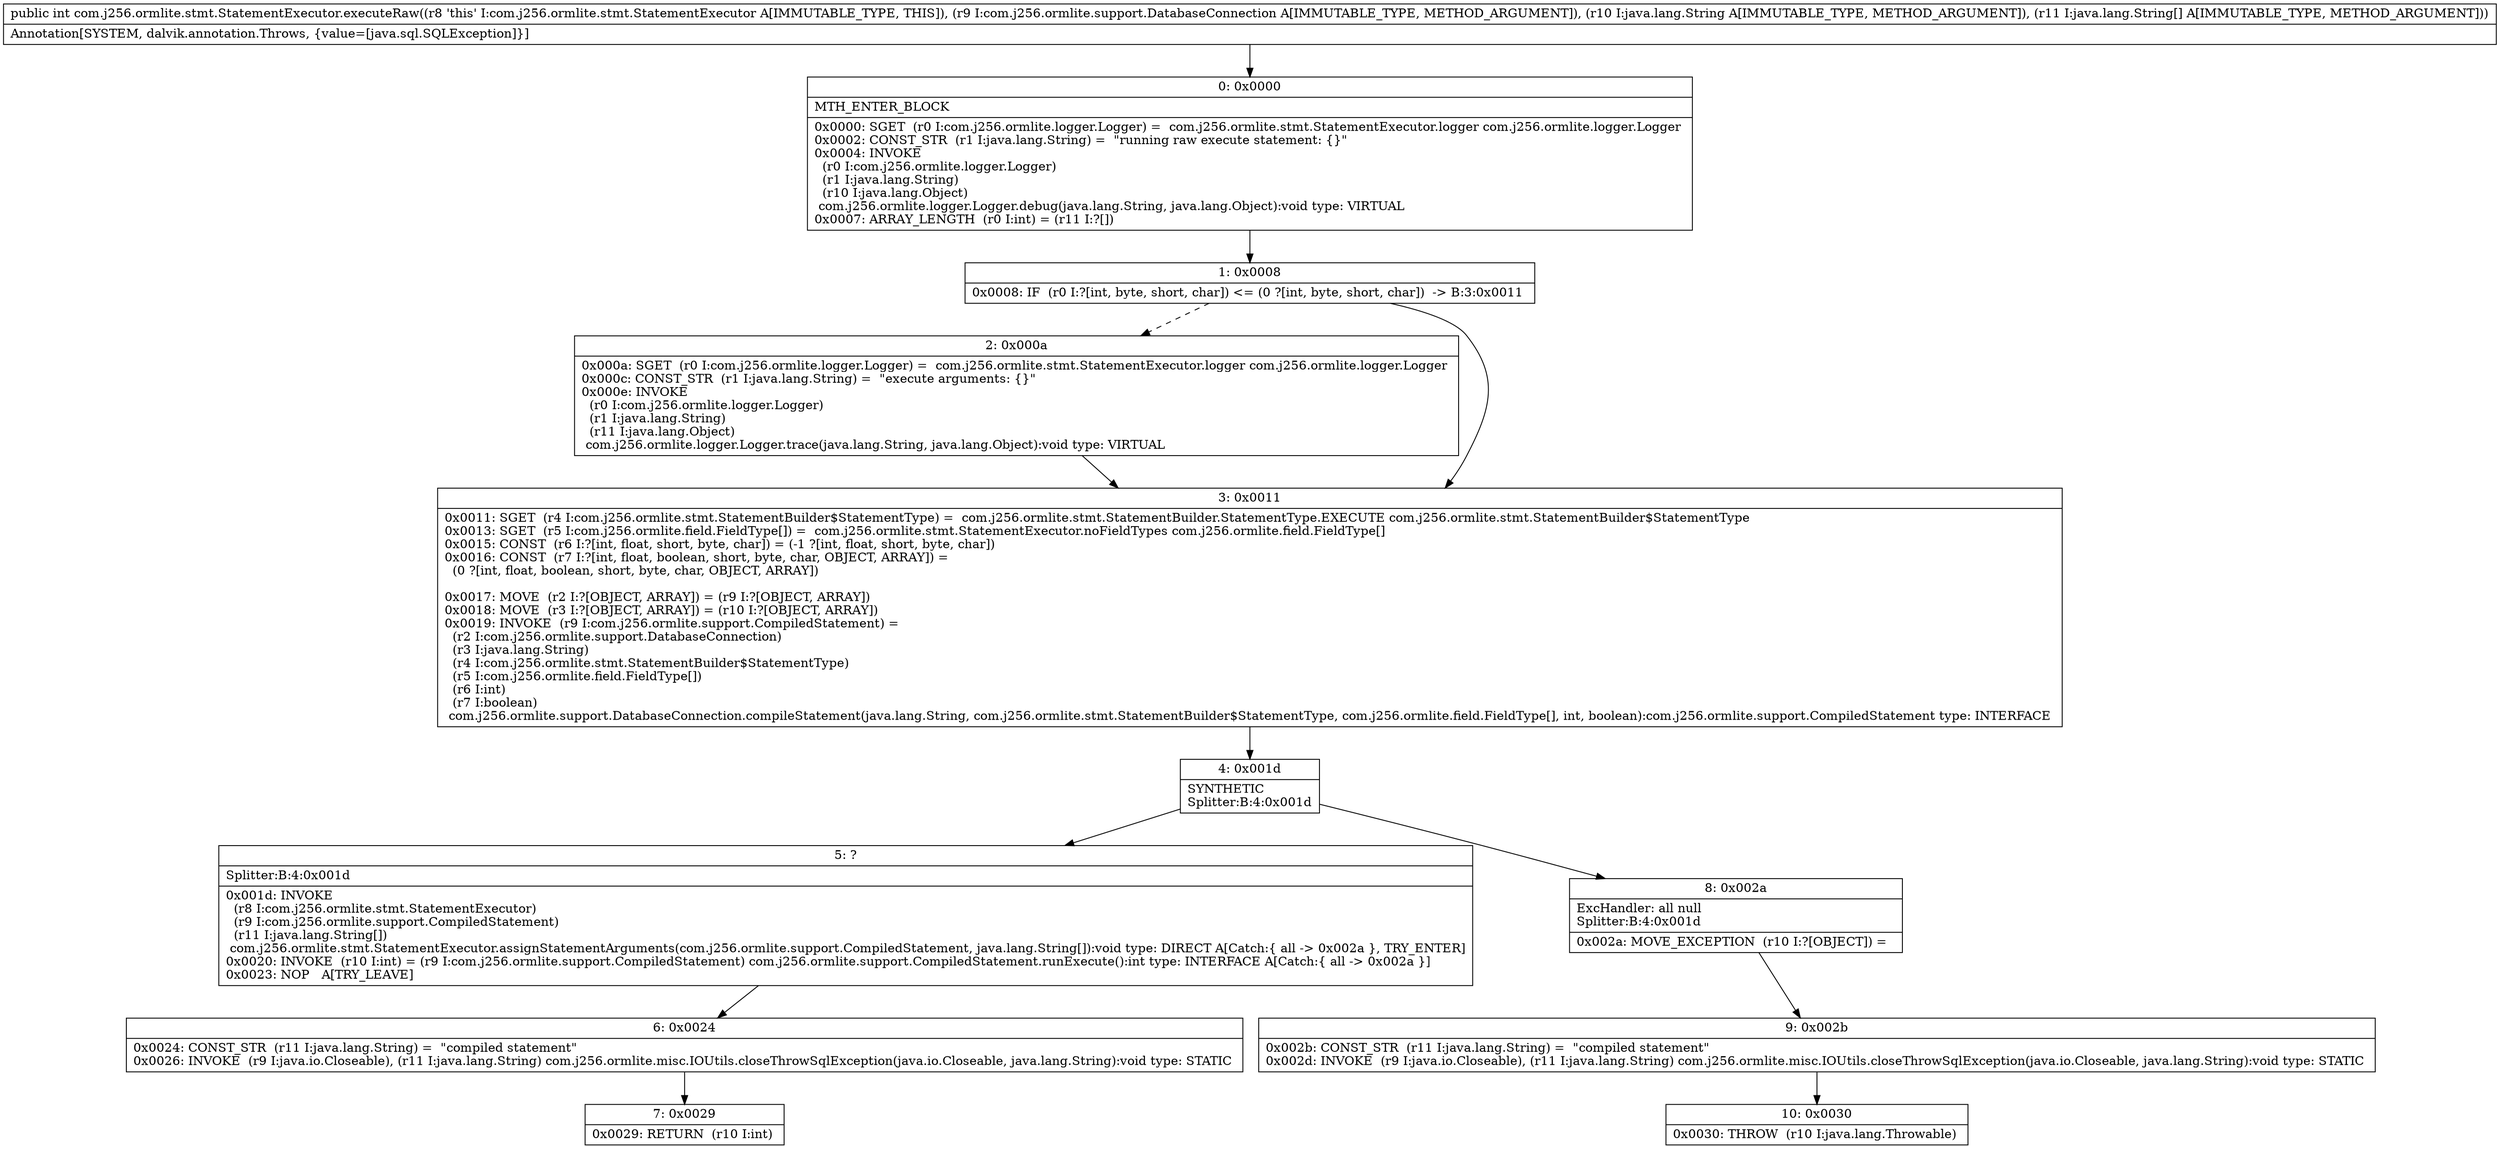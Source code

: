 digraph "CFG forcom.j256.ormlite.stmt.StatementExecutor.executeRaw(Lcom\/j256\/ormlite\/support\/DatabaseConnection;Ljava\/lang\/String;[Ljava\/lang\/String;)I" {
Node_0 [shape=record,label="{0\:\ 0x0000|MTH_ENTER_BLOCK\l|0x0000: SGET  (r0 I:com.j256.ormlite.logger.Logger) =  com.j256.ormlite.stmt.StatementExecutor.logger com.j256.ormlite.logger.Logger \l0x0002: CONST_STR  (r1 I:java.lang.String) =  \"running raw execute statement: \{\}\" \l0x0004: INVOKE  \l  (r0 I:com.j256.ormlite.logger.Logger)\l  (r1 I:java.lang.String)\l  (r10 I:java.lang.Object)\l com.j256.ormlite.logger.Logger.debug(java.lang.String, java.lang.Object):void type: VIRTUAL \l0x0007: ARRAY_LENGTH  (r0 I:int) = (r11 I:?[]) \l}"];
Node_1 [shape=record,label="{1\:\ 0x0008|0x0008: IF  (r0 I:?[int, byte, short, char]) \<= (0 ?[int, byte, short, char])  \-\> B:3:0x0011 \l}"];
Node_2 [shape=record,label="{2\:\ 0x000a|0x000a: SGET  (r0 I:com.j256.ormlite.logger.Logger) =  com.j256.ormlite.stmt.StatementExecutor.logger com.j256.ormlite.logger.Logger \l0x000c: CONST_STR  (r1 I:java.lang.String) =  \"execute arguments: \{\}\" \l0x000e: INVOKE  \l  (r0 I:com.j256.ormlite.logger.Logger)\l  (r1 I:java.lang.String)\l  (r11 I:java.lang.Object)\l com.j256.ormlite.logger.Logger.trace(java.lang.String, java.lang.Object):void type: VIRTUAL \l}"];
Node_3 [shape=record,label="{3\:\ 0x0011|0x0011: SGET  (r4 I:com.j256.ormlite.stmt.StatementBuilder$StatementType) =  com.j256.ormlite.stmt.StatementBuilder.StatementType.EXECUTE com.j256.ormlite.stmt.StatementBuilder$StatementType \l0x0013: SGET  (r5 I:com.j256.ormlite.field.FieldType[]) =  com.j256.ormlite.stmt.StatementExecutor.noFieldTypes com.j256.ormlite.field.FieldType[] \l0x0015: CONST  (r6 I:?[int, float, short, byte, char]) = (\-1 ?[int, float, short, byte, char]) \l0x0016: CONST  (r7 I:?[int, float, boolean, short, byte, char, OBJECT, ARRAY]) = \l  (0 ?[int, float, boolean, short, byte, char, OBJECT, ARRAY])\l \l0x0017: MOVE  (r2 I:?[OBJECT, ARRAY]) = (r9 I:?[OBJECT, ARRAY]) \l0x0018: MOVE  (r3 I:?[OBJECT, ARRAY]) = (r10 I:?[OBJECT, ARRAY]) \l0x0019: INVOKE  (r9 I:com.j256.ormlite.support.CompiledStatement) = \l  (r2 I:com.j256.ormlite.support.DatabaseConnection)\l  (r3 I:java.lang.String)\l  (r4 I:com.j256.ormlite.stmt.StatementBuilder$StatementType)\l  (r5 I:com.j256.ormlite.field.FieldType[])\l  (r6 I:int)\l  (r7 I:boolean)\l com.j256.ormlite.support.DatabaseConnection.compileStatement(java.lang.String, com.j256.ormlite.stmt.StatementBuilder$StatementType, com.j256.ormlite.field.FieldType[], int, boolean):com.j256.ormlite.support.CompiledStatement type: INTERFACE \l}"];
Node_4 [shape=record,label="{4\:\ 0x001d|SYNTHETIC\lSplitter:B:4:0x001d\l}"];
Node_5 [shape=record,label="{5\:\ ?|Splitter:B:4:0x001d\l|0x001d: INVOKE  \l  (r8 I:com.j256.ormlite.stmt.StatementExecutor)\l  (r9 I:com.j256.ormlite.support.CompiledStatement)\l  (r11 I:java.lang.String[])\l com.j256.ormlite.stmt.StatementExecutor.assignStatementArguments(com.j256.ormlite.support.CompiledStatement, java.lang.String[]):void type: DIRECT A[Catch:\{ all \-\> 0x002a \}, TRY_ENTER]\l0x0020: INVOKE  (r10 I:int) = (r9 I:com.j256.ormlite.support.CompiledStatement) com.j256.ormlite.support.CompiledStatement.runExecute():int type: INTERFACE A[Catch:\{ all \-\> 0x002a \}]\l0x0023: NOP   A[TRY_LEAVE]\l}"];
Node_6 [shape=record,label="{6\:\ 0x0024|0x0024: CONST_STR  (r11 I:java.lang.String) =  \"compiled statement\" \l0x0026: INVOKE  (r9 I:java.io.Closeable), (r11 I:java.lang.String) com.j256.ormlite.misc.IOUtils.closeThrowSqlException(java.io.Closeable, java.lang.String):void type: STATIC \l}"];
Node_7 [shape=record,label="{7\:\ 0x0029|0x0029: RETURN  (r10 I:int) \l}"];
Node_8 [shape=record,label="{8\:\ 0x002a|ExcHandler: all null\lSplitter:B:4:0x001d\l|0x002a: MOVE_EXCEPTION  (r10 I:?[OBJECT]) =  \l}"];
Node_9 [shape=record,label="{9\:\ 0x002b|0x002b: CONST_STR  (r11 I:java.lang.String) =  \"compiled statement\" \l0x002d: INVOKE  (r9 I:java.io.Closeable), (r11 I:java.lang.String) com.j256.ormlite.misc.IOUtils.closeThrowSqlException(java.io.Closeable, java.lang.String):void type: STATIC \l}"];
Node_10 [shape=record,label="{10\:\ 0x0030|0x0030: THROW  (r10 I:java.lang.Throwable) \l}"];
MethodNode[shape=record,label="{public int com.j256.ormlite.stmt.StatementExecutor.executeRaw((r8 'this' I:com.j256.ormlite.stmt.StatementExecutor A[IMMUTABLE_TYPE, THIS]), (r9 I:com.j256.ormlite.support.DatabaseConnection A[IMMUTABLE_TYPE, METHOD_ARGUMENT]), (r10 I:java.lang.String A[IMMUTABLE_TYPE, METHOD_ARGUMENT]), (r11 I:java.lang.String[] A[IMMUTABLE_TYPE, METHOD_ARGUMENT]))  | Annotation[SYSTEM, dalvik.annotation.Throws, \{value=[java.sql.SQLException]\}]\l}"];
MethodNode -> Node_0;
Node_0 -> Node_1;
Node_1 -> Node_2[style=dashed];
Node_1 -> Node_3;
Node_2 -> Node_3;
Node_3 -> Node_4;
Node_4 -> Node_5;
Node_4 -> Node_8;
Node_5 -> Node_6;
Node_6 -> Node_7;
Node_8 -> Node_9;
Node_9 -> Node_10;
}

